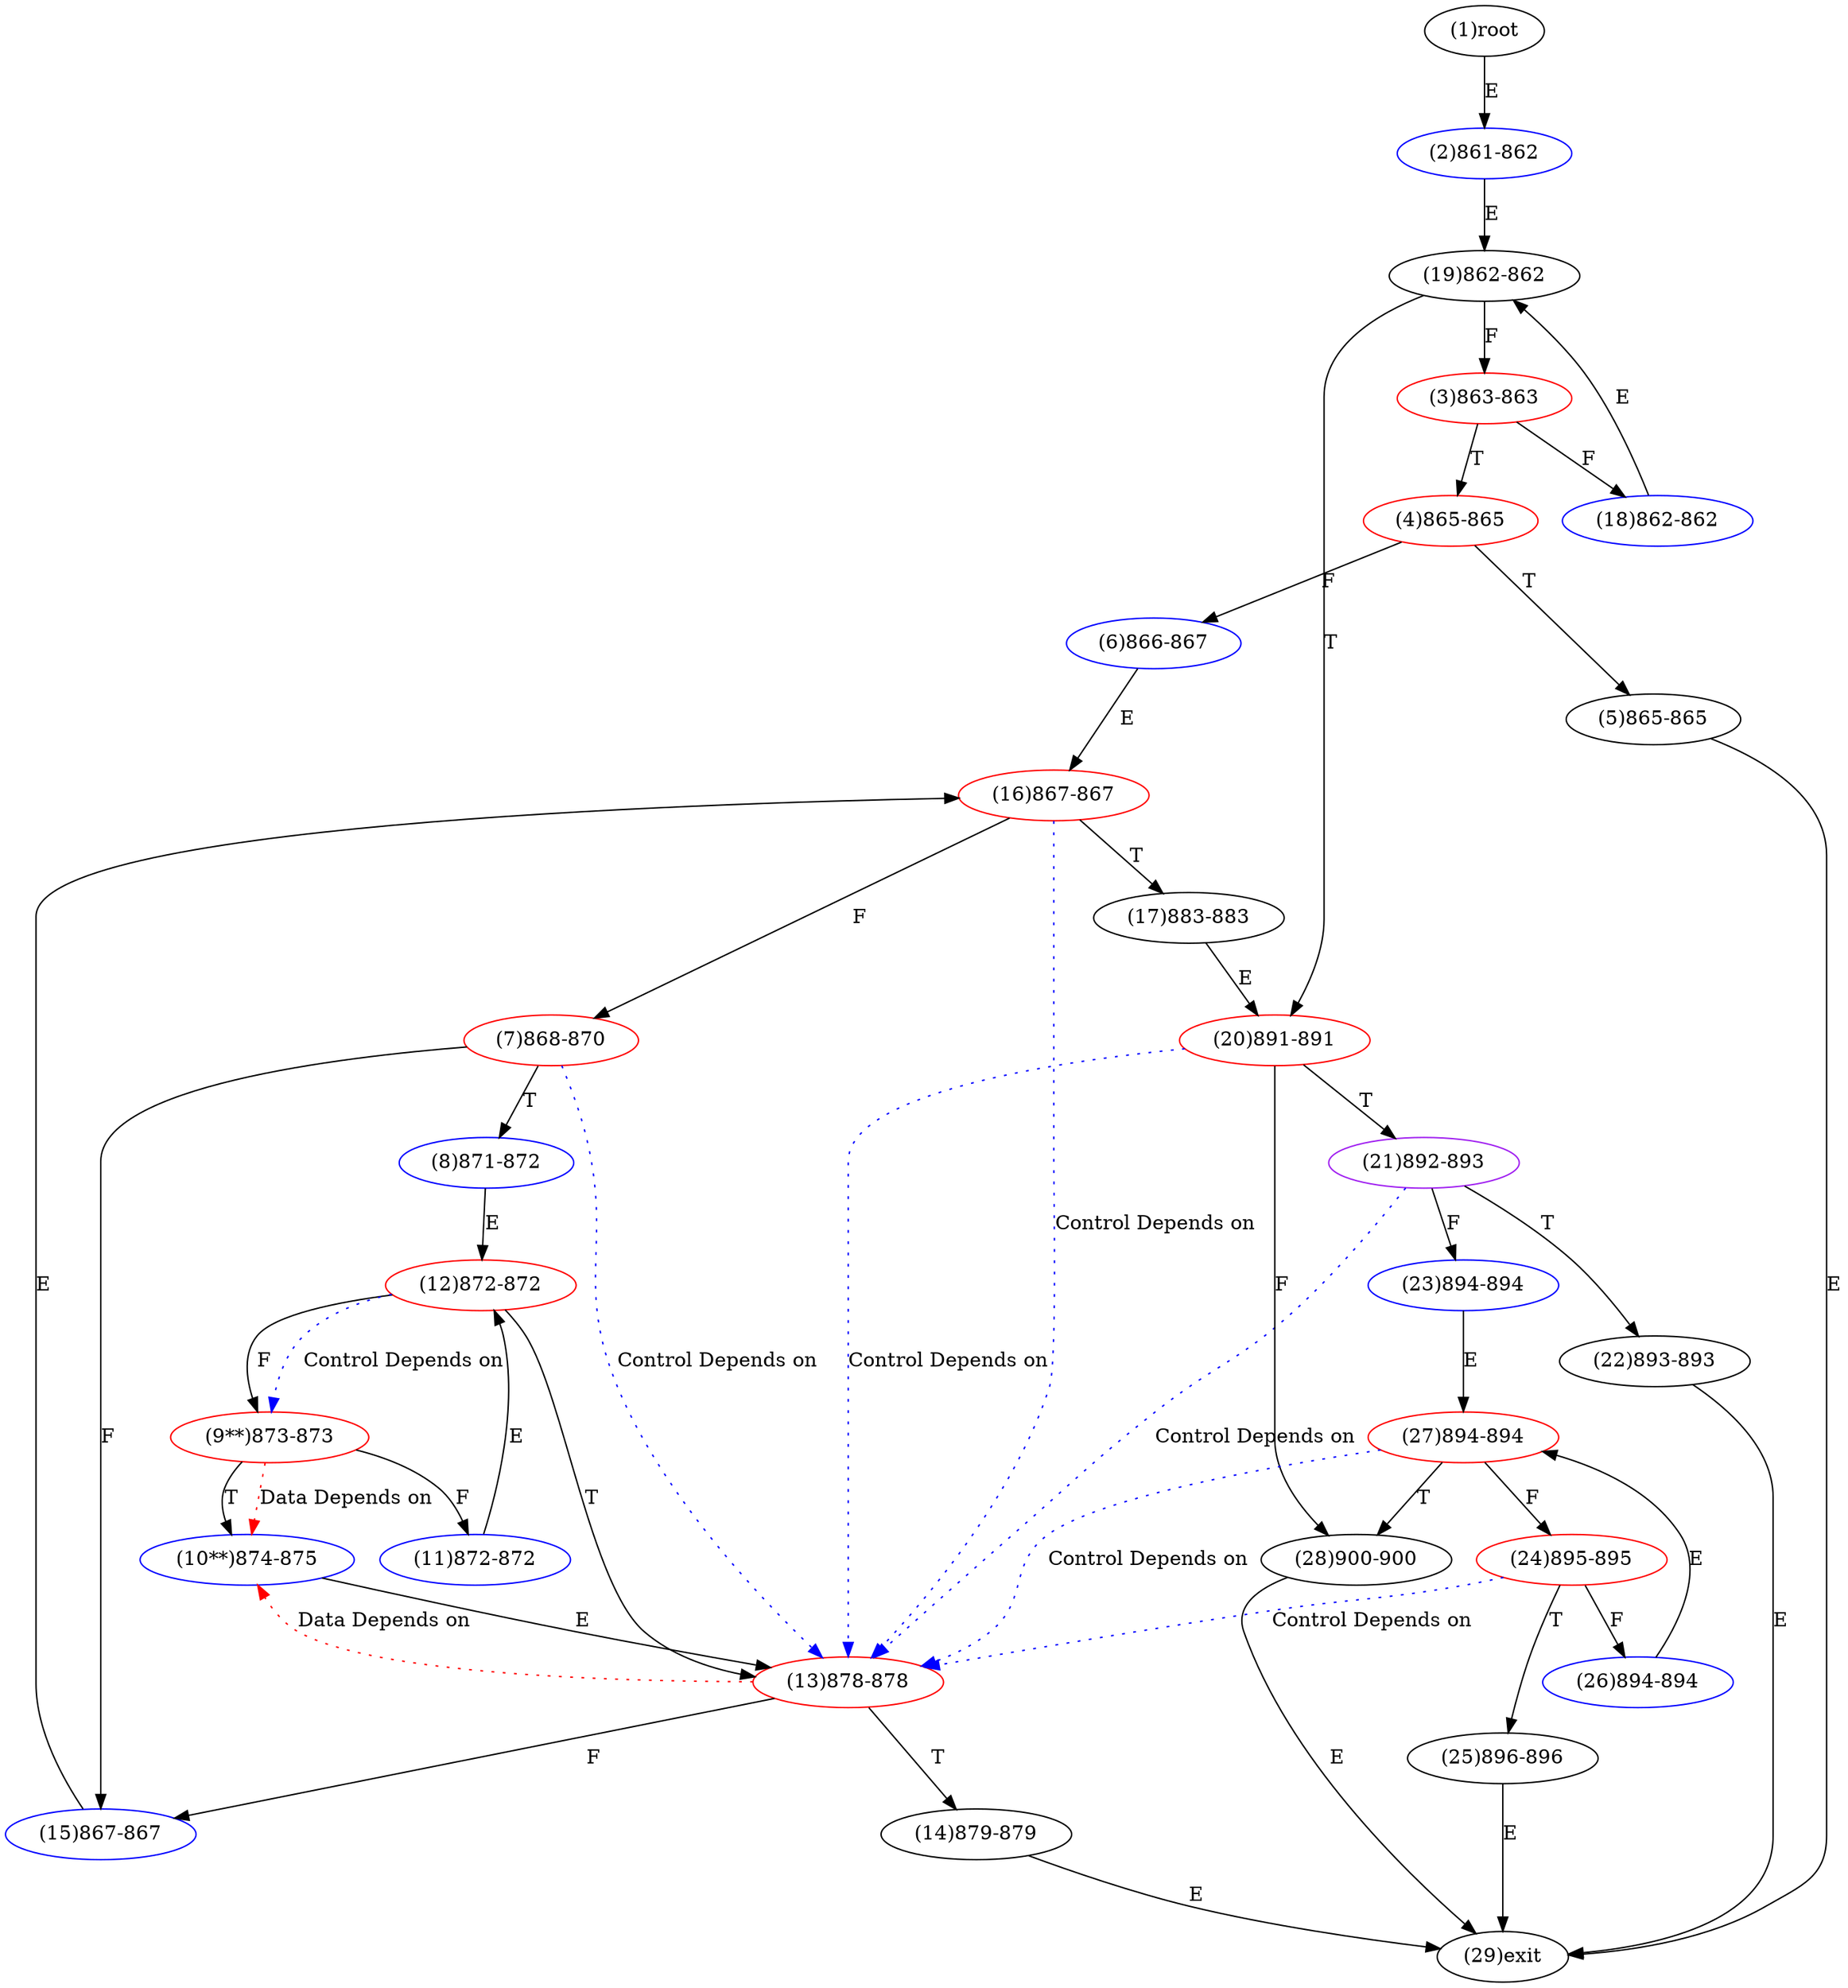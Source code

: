 digraph "" { 
1[ label="(1)root"];
2[ label="(2)861-862",color=blue];
3[ label="(3)863-863",color=red];
4[ label="(4)865-865",color=red];
5[ label="(5)865-865"];
6[ label="(6)866-867",color=blue];
7[ label="(7)868-870",color=red];
8[ label="(8)871-872",color=blue];
9[ label="(9**)873-873",color=red];
10[ label="(10**)874-875",color=blue];
11[ label="(11)872-872",color=blue];
12[ label="(12)872-872",color=red];
13[ label="(13)878-878",color=red];
14[ label="(14)879-879"];
15[ label="(15)867-867",color=blue];
17[ label="(17)883-883"];
16[ label="(16)867-867",color=red];
19[ label="(19)862-862"];
18[ label="(18)862-862",color=blue];
21[ label="(21)892-893",color=purple];
20[ label="(20)891-891",color=red];
23[ label="(23)894-894",color=blue];
22[ label="(22)893-893"];
25[ label="(25)896-896"];
24[ label="(24)895-895",color=red];
27[ label="(27)894-894",color=red];
26[ label="(26)894-894",color=blue];
29[ label="(29)exit"];
28[ label="(28)900-900"];
1->2[ label="E"];
2->19[ label="E"];
3->18[ label="F"];
3->4[ label="T"];
4->6[ label="F"];
4->5[ label="T"];
5->29[ label="E"];
6->16[ label="E"];
7->15[ label="F"];
7->8[ label="T"];
8->12[ label="E"];
9->11[ label="F"];
9->10[ label="T"];
10->13[ label="E"];
11->12[ label="E"];
12->9[ label="F"];
12->13[ label="T"];
13->15[ label="F"];
13->14[ label="T"];
14->29[ label="E"];
15->16[ label="E"];
16->7[ label="F"];
16->17[ label="T"];
17->20[ label="E"];
18->19[ label="E"];
19->3[ label="F"];
19->20[ label="T"];
20->28[ label="F"];
20->21[ label="T"];
21->23[ label="F"];
21->22[ label="T"];
22->29[ label="E"];
23->27[ label="E"];
24->26[ label="F"];
24->25[ label="T"];
25->29[ label="E"];
26->27[ label="E"];
27->24[ label="F"];
27->28[ label="T"];
28->29[ label="E"];
7->13[ color="blue" label="Control Depends on" style = dotted ];
9->10[ color="red" label="Data Depends on" style = dotted ];
12->9[ color="blue" label="Control Depends on" style = dotted ];
13->10[ color="red" label="Data Depends on" style = dotted ];
16->13[ color="blue" label="Control Depends on" style = dotted ];
21->13[ color="blue" label="Control Depends on" style = dotted ];
20->13[ color="blue" label="Control Depends on" style = dotted ];
24->13[ color="blue" label="Control Depends on" style = dotted ];
27->13[ color="blue" label="Control Depends on" style = dotted ];
}